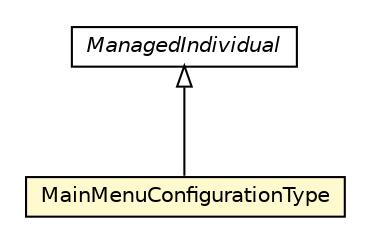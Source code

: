 #!/usr/local/bin/dot
#
# Class diagram 
# Generated by UMLGraph version R5_6-24-gf6e263 (http://www.umlgraph.org/)
#

digraph G {
	edge [fontname="Helvetica",fontsize=10,labelfontname="Helvetica",labelfontsize=10];
	node [fontname="Helvetica",fontsize=10,shape=plaintext];
	nodesep=0.25;
	ranksep=0.5;
	// org.universAAL.middleware.owl.ManagedIndividual
	c5495603 [label=<<table title="org.universAAL.middleware.owl.ManagedIndividual" border="0" cellborder="1" cellspacing="0" cellpadding="2" port="p" href="../../../middleware/owl/ManagedIndividual.html">
		<tr><td><table border="0" cellspacing="0" cellpadding="1">
<tr><td align="center" balign="center"><font face="Helvetica-Oblique"> ManagedIndividual </font></td></tr>
		</table></td></tr>
		</table>>, URL="../../../middleware/owl/ManagedIndividual.html", fontname="Helvetica", fontcolor="black", fontsize=10.0];
	// org.universAAL.ontology.ui.preferences.MainMenuConfigurationType
	c5496461 [label=<<table title="org.universAAL.ontology.ui.preferences.MainMenuConfigurationType" border="0" cellborder="1" cellspacing="0" cellpadding="2" port="p" bgcolor="lemonChiffon" href="./MainMenuConfigurationType.html">
		<tr><td><table border="0" cellspacing="0" cellpadding="1">
<tr><td align="center" balign="center"> MainMenuConfigurationType </td></tr>
		</table></td></tr>
		</table>>, URL="./MainMenuConfigurationType.html", fontname="Helvetica", fontcolor="black", fontsize=10.0];
	//org.universAAL.ontology.ui.preferences.MainMenuConfigurationType extends org.universAAL.middleware.owl.ManagedIndividual
	c5495603:p -> c5496461:p [dir=back,arrowtail=empty];
}

